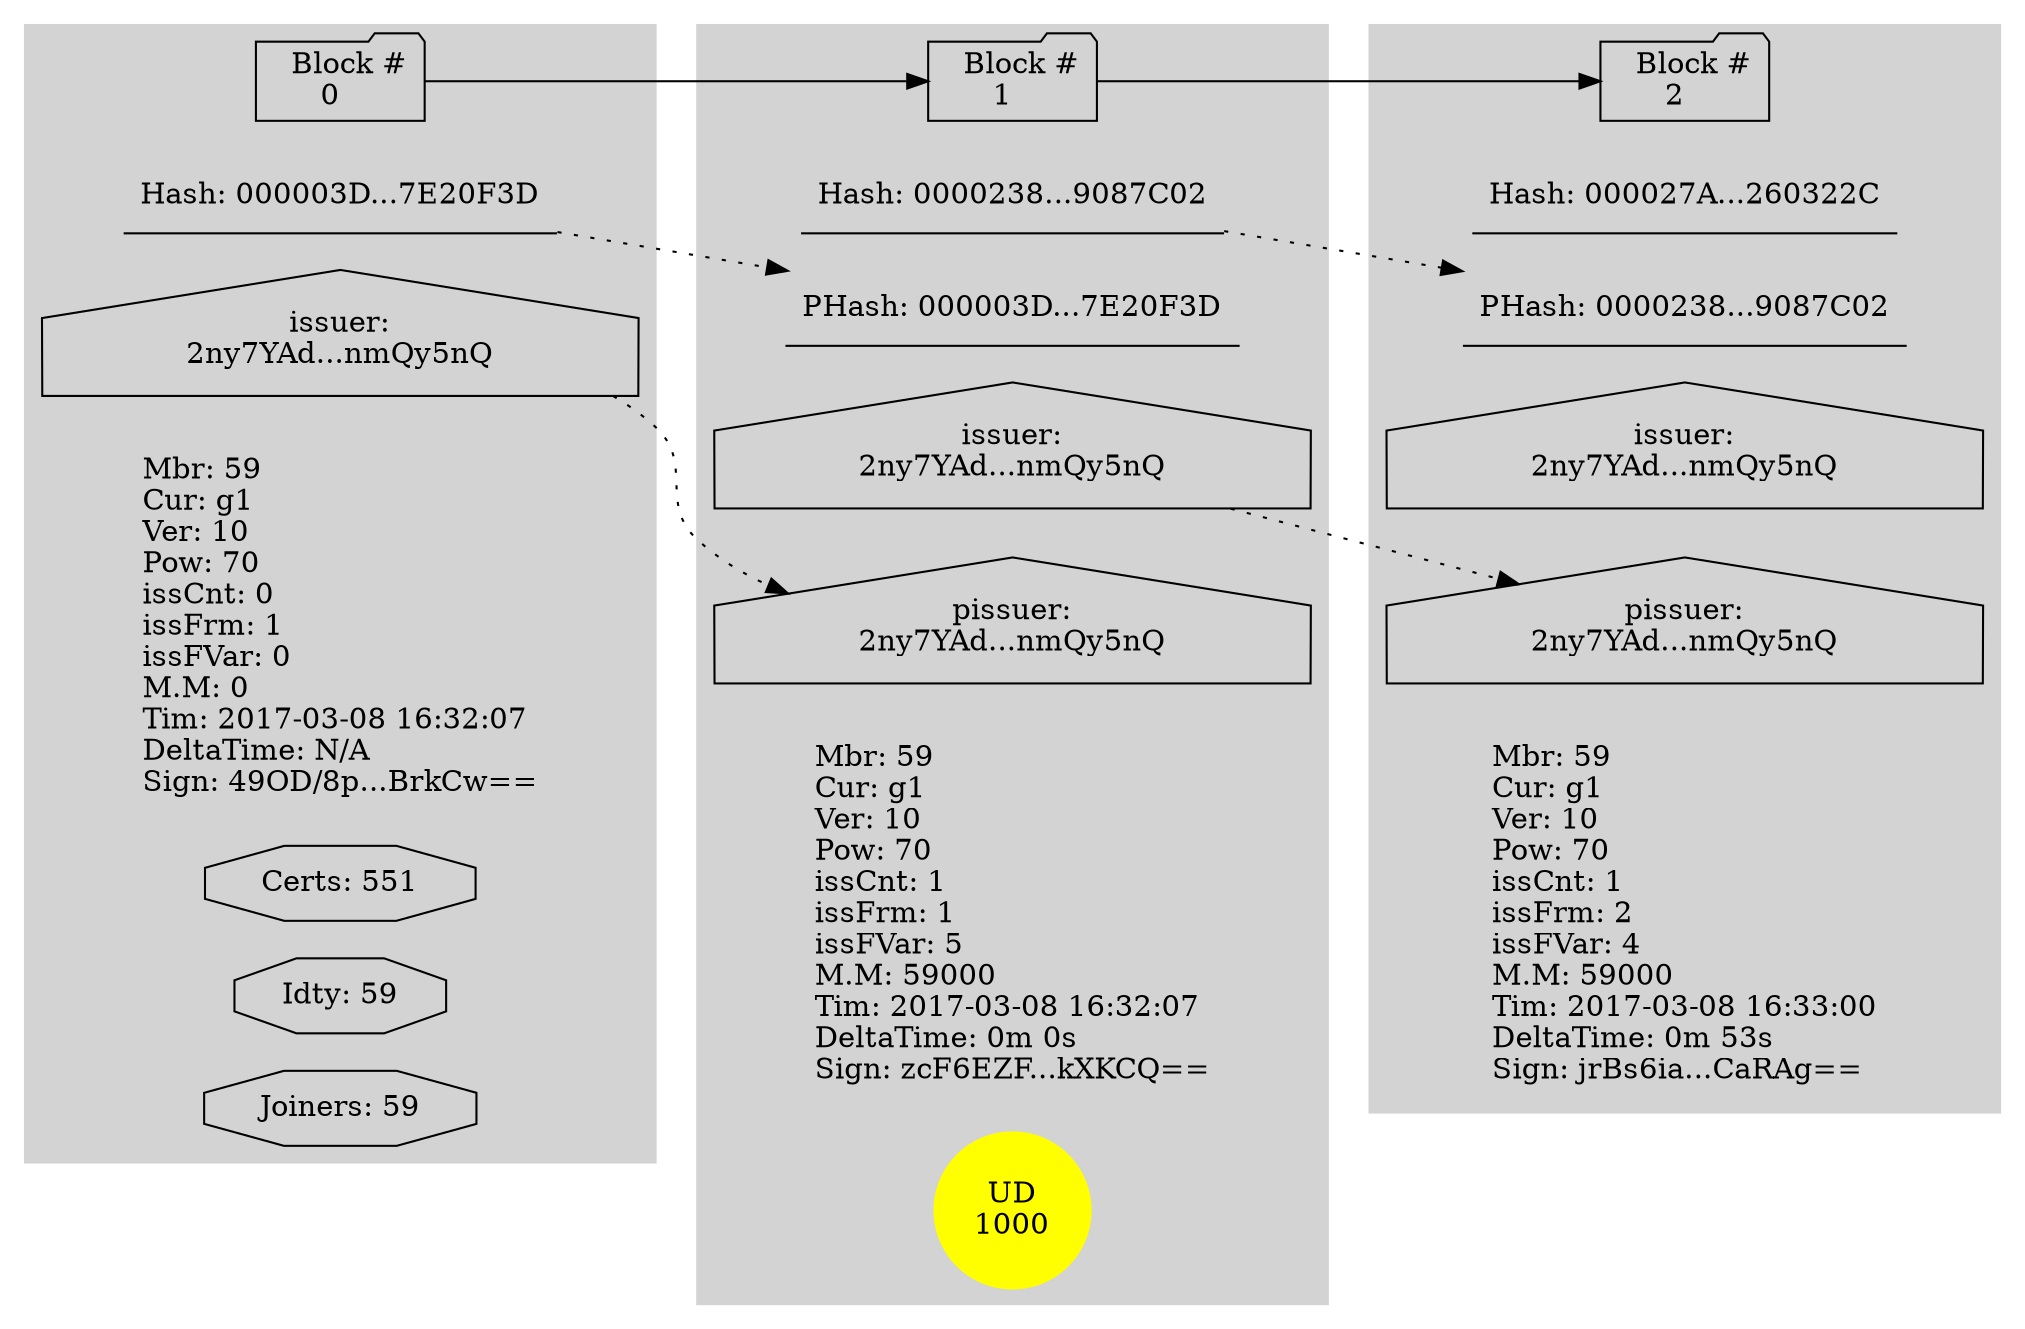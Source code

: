digraph{
	graph [rankdir=LR ]

	
	subgraph cluster_0{
		graph [rankdir=TB]
		node [shape=underline]
		style=filled;
		color=lightgrey;
		_0 [label="  Block #\n0  ", URL="/graphviz/svg/block/0", shape=folder];
		_0hash [label="Hash: 000003D...7E20F3D"];
		_0issuer [label="issuer:\n2ny7YAd...nmQy5nQ", URL="/graphviz/svg/certs/2ny7YAdmzReQxAayyJZsyVYwYhVyax2thKcGknmQy5nQ", shape=house];
		_0info [labeljust=l, shape=plaintext, label="Mbr: 59\lCur: g1\lVer: 10\lPow: 70\lissCnt: 0\lissFrm: 1\lissFVar: 0\lM.M: 0\lTim: 2017-03-08 16:32:07\lDeltaTime: N/A\lSign: 49OD/8p...BrkCw==\l"];
		_0Ce [label="Certs: 551", shape=octagon, URL="/graphviz/svg/certs/2ny7YAdmzReQxAayyJZsyVYwYhVyax2thKcGknmQy5nQ"];
		_0idty [label="Idty: 59", shape=octagon];
		_0joi [label="Joiners: 59", shape=octagon];
	}
	
	subgraph cluster_1{
		graph [rankdir=TB]
		node [shape=underline]
		style=filled;
		color=lightgrey;
		_1 [label="  Block #\n1  ", URL="/graphviz/svg/block/1", shape=folder];
		_1hash [label="Hash: 0000238...9087C02"];
		_1phash [label="PHash: 000003D...7E20F3D"];
		_1issuer [label="issuer:\n2ny7YAd...nmQy5nQ", URL="/graphviz/svg/certs/2ny7YAdmzReQxAayyJZsyVYwYhVyax2thKcGknmQy5nQ", shape=house];
		_1pissuer [label="pissuer:\n2ny7YAd...nmQy5nQ", shape=house];
		_1info [labeljust=l, shape=plaintext, label="Mbr: 59\lCur: g1\lVer: 10\lPow: 70\lissCnt: 1\lissFrm: 1\lissFVar: 5\lM.M: 59000\lTim: 2017-03-08 16:32:07\lDeltaTime: 0m 0s\lSign: zcF6EZF...kXKCQ==\l"];
		_1Ud [label="UD\n1000", shape=circle, color=yellow, style=filled];
	}
	
	subgraph cluster_2{
		graph [rankdir=TB]
		node [shape=underline]
		style=filled;
		color=lightgrey;
		_2 [label="  Block #\n2  ", URL="/graphviz/svg/block/2", shape=folder];
		_2hash [label="Hash: 000027A...260322C"];
		_2phash [label="PHash: 0000238...9087C02"];
		_2issuer [label="issuer:\n2ny7YAd...nmQy5nQ", URL="/graphviz/svg/certs/2ny7YAdmzReQxAayyJZsyVYwYhVyax2thKcGknmQy5nQ", shape=house];
		_2pissuer [label="pissuer:\n2ny7YAd...nmQy5nQ", shape=house];
		_2info [labeljust=l, shape=plaintext, label="Mbr: 59\lCur: g1\lVer: 10\lPow: 70\lissCnt: 1\lissFrm: 2\lissFVar: 4\lM.M: 59000\lTim: 2017-03-08 16:33:00\lDeltaTime: 0m 53s\lSign: jrBs6ia...CaRAg==\l"];
	}

	_0hash -> _1phash [weight=0, style=dotted];
	_1hash -> _2phash [weight=0, style=dotted];
	_0issuer -> _1pissuer [weight=0, style=dotted];
	_1issuer -> _2pissuer [weight=0, style=dotted];

	
	subgraph cluster_Blocks {
		color=black; 
		_0 -> _1 [weight=10];
		_1 -> _2 [weight=10];
	}

	
}
